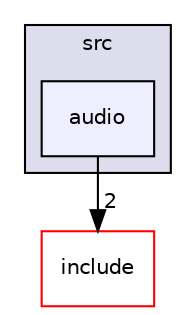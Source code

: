 digraph "/home/alexandre/Documents/sae_pacman/MinGL2/src/audio" {
  compound=true
  node [ fontsize="10", fontname="Helvetica"];
  edge [ labelfontsize="10", labelfontname="Helvetica"];
  subgraph clusterdir_3785c8ddeb5801ba8a1eb564cf3952b5 {
    graph [ bgcolor="#ddddee", pencolor="black", label="src" fontname="Helvetica", fontsize="10", URL="dir_3785c8ddeb5801ba8a1eb564cf3952b5.html"]
  dir_c82d7c471094270fac879aa29128ce06 [shape=box, label="audio", style="filled", fillcolor="#eeeeff", pencolor="black", URL="dir_c82d7c471094270fac879aa29128ce06.html"];
  }
  dir_ae291cc27e75980bdaeeec13fe1d2128 [shape=box label="include" fillcolor="white" style="filled" color="red" URL="dir_ae291cc27e75980bdaeeec13fe1d2128.html"];
  dir_c82d7c471094270fac879aa29128ce06->dir_ae291cc27e75980bdaeeec13fe1d2128 [headlabel="2", labeldistance=1.5 headhref="dir_000024_000013.html"];
}
